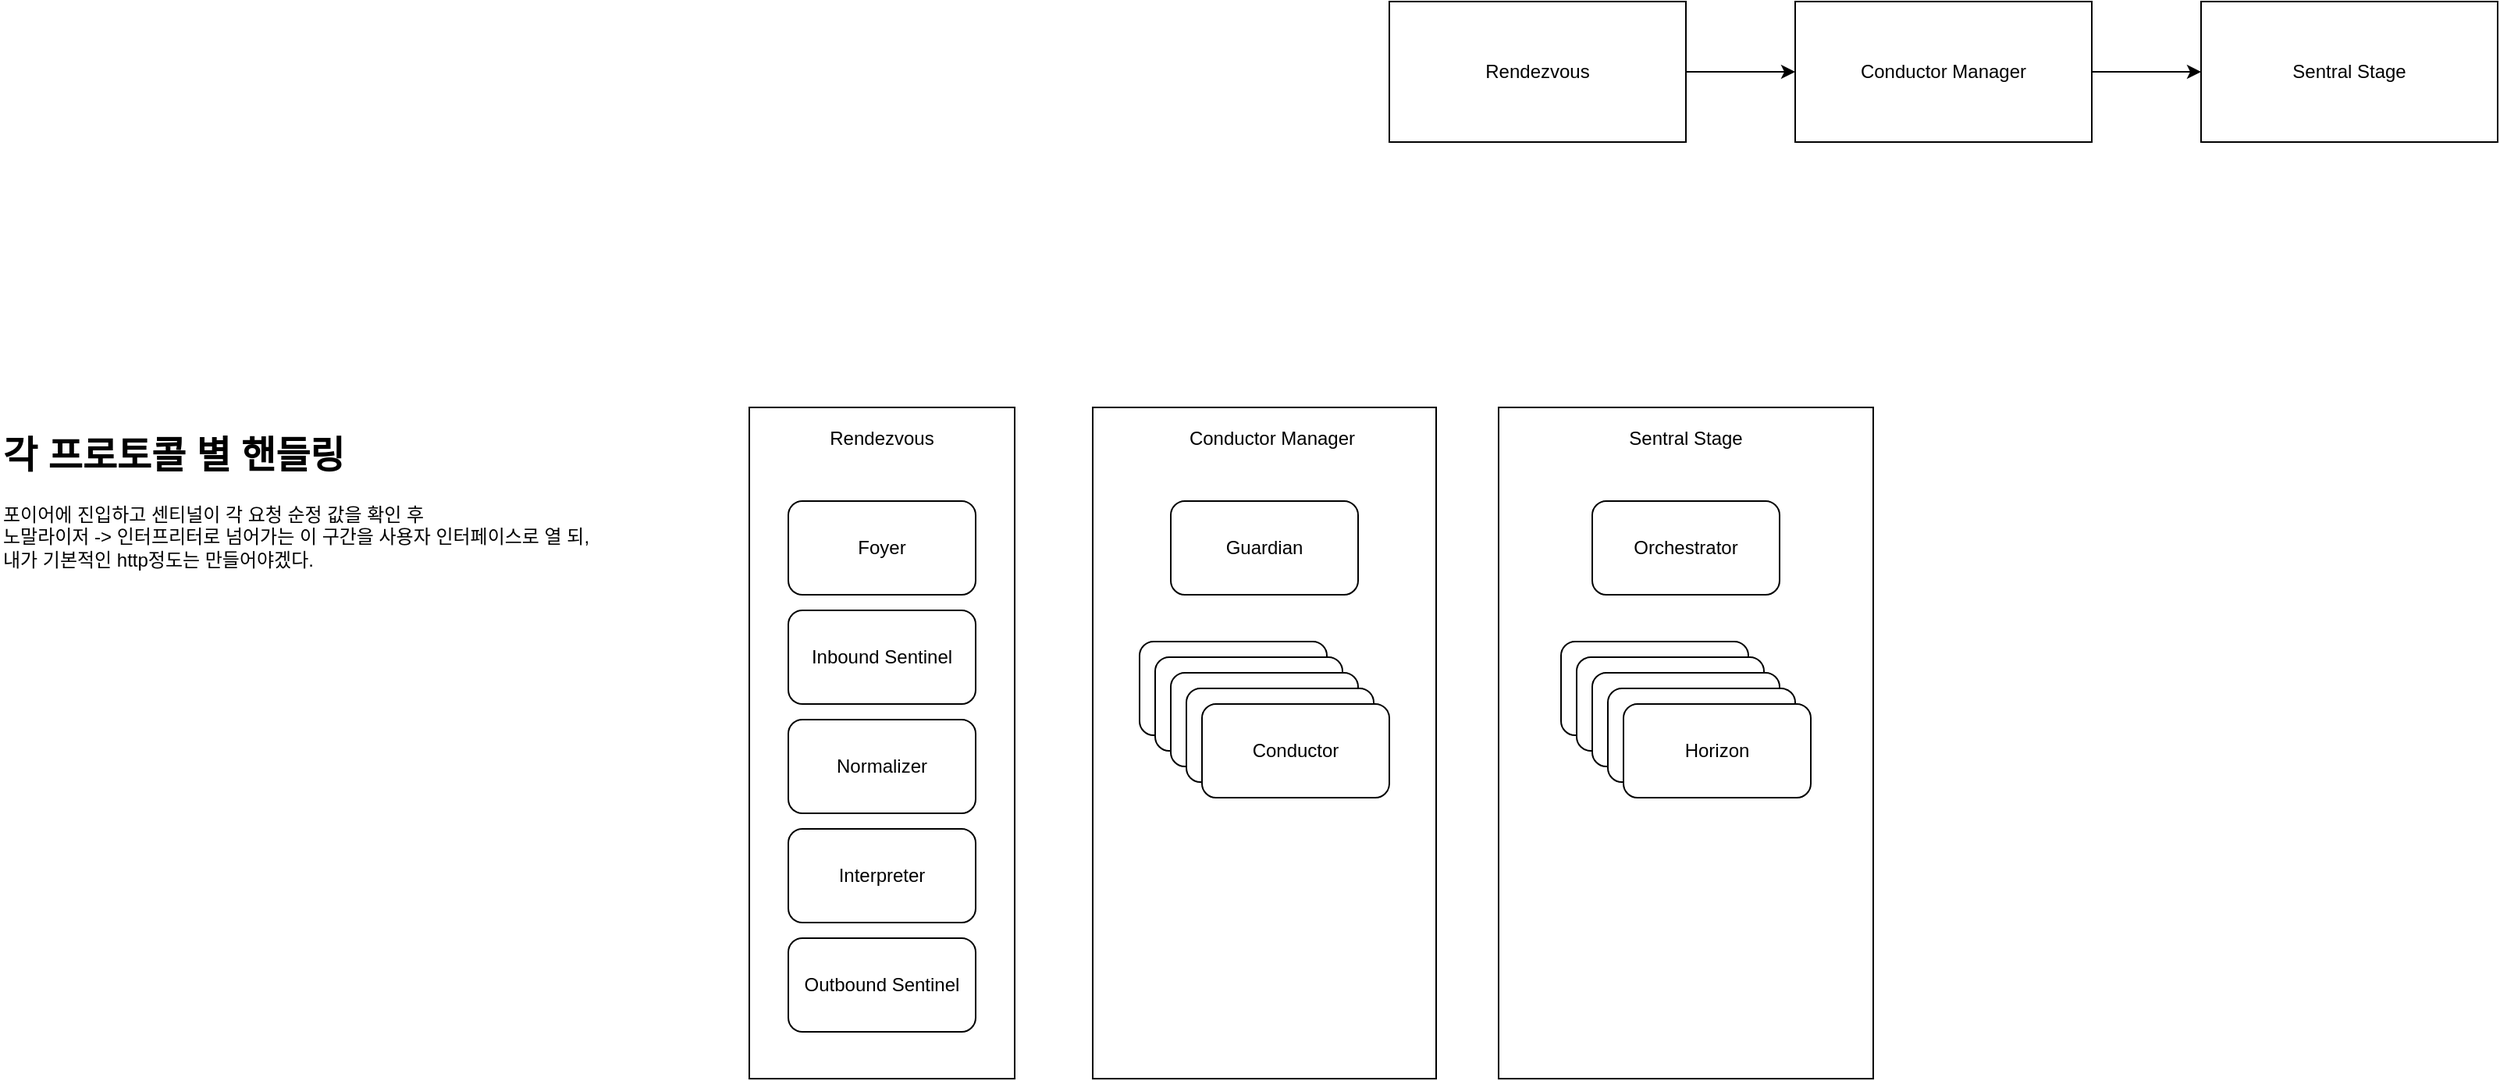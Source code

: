 <mxfile version="26.2.4">
  <diagram name="페이지-1" id="uuy63WmwbdW7DcjkDLRZ">
    <mxGraphModel dx="3822" dy="1206" grid="1" gridSize="10" guides="1" tooltips="1" connect="1" arrows="1" fold="1" page="1" pageScale="1" pageWidth="827" pageHeight="1169" math="0" shadow="0">
      <root>
        <mxCell id="0" />
        <mxCell id="1" parent="0" />
        <mxCell id="JxTuWyFHGjKXvP8H2Vxi-37" style="edgeStyle=orthogonalEdgeStyle;rounded=0;orthogonalLoop=1;jettySize=auto;html=1;" edge="1" parent="1" source="JxTuWyFHGjKXvP8H2Vxi-1" target="JxTuWyFHGjKXvP8H2Vxi-2">
          <mxGeometry relative="1" as="geometry" />
        </mxCell>
        <mxCell id="JxTuWyFHGjKXvP8H2Vxi-1" value="Rendezvous" style="rounded=0;whiteSpace=wrap;html=1;" vertex="1" parent="1">
          <mxGeometry x="-440" y="420" width="190" height="90" as="geometry" />
        </mxCell>
        <mxCell id="JxTuWyFHGjKXvP8H2Vxi-38" style="edgeStyle=orthogonalEdgeStyle;rounded=0;orthogonalLoop=1;jettySize=auto;html=1;" edge="1" parent="1" source="JxTuWyFHGjKXvP8H2Vxi-2" target="JxTuWyFHGjKXvP8H2Vxi-3">
          <mxGeometry relative="1" as="geometry" />
        </mxCell>
        <mxCell id="JxTuWyFHGjKXvP8H2Vxi-2" value="Conductor Manager" style="rounded=0;whiteSpace=wrap;html=1;" vertex="1" parent="1">
          <mxGeometry x="-180" y="420" width="190" height="90" as="geometry" />
        </mxCell>
        <mxCell id="JxTuWyFHGjKXvP8H2Vxi-3" value="Sentral Stage" style="rounded=0;whiteSpace=wrap;html=1;" vertex="1" parent="1">
          <mxGeometry x="80" y="420" width="190" height="90" as="geometry" />
        </mxCell>
        <mxCell id="JxTuWyFHGjKXvP8H2Vxi-4" value="" style="rounded=0;whiteSpace=wrap;html=1;" vertex="1" parent="1">
          <mxGeometry x="-850" y="680" width="170" height="430" as="geometry" />
        </mxCell>
        <mxCell id="JxTuWyFHGjKXvP8H2Vxi-5" value="Rendezvous" style="text;html=1;align=center;verticalAlign=middle;whiteSpace=wrap;rounded=0;" vertex="1" parent="1">
          <mxGeometry x="-820" y="680" width="110" height="40" as="geometry" />
        </mxCell>
        <mxCell id="JxTuWyFHGjKXvP8H2Vxi-7" value="Foyer" style="rounded=1;whiteSpace=wrap;html=1;" vertex="1" parent="1">
          <mxGeometry x="-825" y="740" width="120" height="60" as="geometry" />
        </mxCell>
        <mxCell id="JxTuWyFHGjKXvP8H2Vxi-8" value="Outbound Sentinel" style="rounded=1;whiteSpace=wrap;html=1;" vertex="1" parent="1">
          <mxGeometry x="-825" y="1020" width="120" height="60" as="geometry" />
        </mxCell>
        <mxCell id="JxTuWyFHGjKXvP8H2Vxi-9" value="Inbound Sentinel" style="rounded=1;whiteSpace=wrap;html=1;" vertex="1" parent="1">
          <mxGeometry x="-825" y="810" width="120" height="60" as="geometry" />
        </mxCell>
        <mxCell id="JxTuWyFHGjKXvP8H2Vxi-10" value="Normalizer" style="rounded=1;whiteSpace=wrap;html=1;" vertex="1" parent="1">
          <mxGeometry x="-825" y="880" width="120" height="60" as="geometry" />
        </mxCell>
        <mxCell id="JxTuWyFHGjKXvP8H2Vxi-11" value="Interpreter" style="rounded=1;whiteSpace=wrap;html=1;" vertex="1" parent="1">
          <mxGeometry x="-825" y="950" width="120" height="60" as="geometry" />
        </mxCell>
        <mxCell id="JxTuWyFHGjKXvP8H2Vxi-12" value="" style="rounded=0;whiteSpace=wrap;html=1;" vertex="1" parent="1">
          <mxGeometry x="-630" y="680" width="220" height="430" as="geometry" />
        </mxCell>
        <mxCell id="JxTuWyFHGjKXvP8H2Vxi-13" value="Conductor Manager" style="text;html=1;align=center;verticalAlign=middle;whiteSpace=wrap;rounded=0;" vertex="1" parent="1">
          <mxGeometry x="-570" y="680" width="110" height="40" as="geometry" />
        </mxCell>
        <mxCell id="JxTuWyFHGjKXvP8H2Vxi-19" value="Guardian" style="rounded=1;whiteSpace=wrap;html=1;" vertex="1" parent="1">
          <mxGeometry x="-580" y="740" width="120" height="60" as="geometry" />
        </mxCell>
        <mxCell id="JxTuWyFHGjKXvP8H2Vxi-20" value="Conductor" style="rounded=1;whiteSpace=wrap;html=1;" vertex="1" parent="1">
          <mxGeometry x="-600" y="830" width="120" height="60" as="geometry" />
        </mxCell>
        <mxCell id="JxTuWyFHGjKXvP8H2Vxi-21" value="Conductor" style="rounded=1;whiteSpace=wrap;html=1;" vertex="1" parent="1">
          <mxGeometry x="-590" y="840" width="120" height="60" as="geometry" />
        </mxCell>
        <mxCell id="JxTuWyFHGjKXvP8H2Vxi-22" value="Conductor" style="rounded=1;whiteSpace=wrap;html=1;" vertex="1" parent="1">
          <mxGeometry x="-580" y="850" width="120" height="60" as="geometry" />
        </mxCell>
        <mxCell id="JxTuWyFHGjKXvP8H2Vxi-23" value="Conductor" style="rounded=1;whiteSpace=wrap;html=1;" vertex="1" parent="1">
          <mxGeometry x="-570" y="860" width="120" height="60" as="geometry" />
        </mxCell>
        <mxCell id="JxTuWyFHGjKXvP8H2Vxi-24" value="Conductor" style="rounded=1;whiteSpace=wrap;html=1;" vertex="1" parent="1">
          <mxGeometry x="-560" y="870" width="120" height="60" as="geometry" />
        </mxCell>
        <mxCell id="JxTuWyFHGjKXvP8H2Vxi-26" value="" style="rounded=0;whiteSpace=wrap;html=1;" vertex="1" parent="1">
          <mxGeometry x="-370" y="680" width="240" height="430" as="geometry" />
        </mxCell>
        <mxCell id="JxTuWyFHGjKXvP8H2Vxi-27" value="Sentral Stage" style="text;html=1;align=center;verticalAlign=middle;whiteSpace=wrap;rounded=0;" vertex="1" parent="1">
          <mxGeometry x="-305" y="680" width="110" height="40" as="geometry" />
        </mxCell>
        <mxCell id="JxTuWyFHGjKXvP8H2Vxi-30" value="Horizon" style="rounded=1;whiteSpace=wrap;html=1;" vertex="1" parent="1">
          <mxGeometry x="-330" y="830" width="120" height="60" as="geometry" />
        </mxCell>
        <mxCell id="JxTuWyFHGjKXvP8H2Vxi-31" value="Horizon" style="rounded=1;whiteSpace=wrap;html=1;" vertex="1" parent="1">
          <mxGeometry x="-320" y="840" width="120" height="60" as="geometry" />
        </mxCell>
        <mxCell id="JxTuWyFHGjKXvP8H2Vxi-32" value="Horizon" style="rounded=1;whiteSpace=wrap;html=1;" vertex="1" parent="1">
          <mxGeometry x="-310" y="850" width="120" height="60" as="geometry" />
        </mxCell>
        <mxCell id="JxTuWyFHGjKXvP8H2Vxi-33" value="Horizon" style="rounded=1;whiteSpace=wrap;html=1;" vertex="1" parent="1">
          <mxGeometry x="-300" y="860" width="120" height="60" as="geometry" />
        </mxCell>
        <mxCell id="JxTuWyFHGjKXvP8H2Vxi-34" value="Horizon" style="rounded=1;whiteSpace=wrap;html=1;" vertex="1" parent="1">
          <mxGeometry x="-290" y="870" width="120" height="60" as="geometry" />
        </mxCell>
        <mxCell id="JxTuWyFHGjKXvP8H2Vxi-36" value="Orchestrator" style="rounded=1;whiteSpace=wrap;html=1;" vertex="1" parent="1">
          <mxGeometry x="-310" y="740" width="120" height="60" as="geometry" />
        </mxCell>
        <mxCell id="JxTuWyFHGjKXvP8H2Vxi-39" value="&lt;h1 style=&quot;margin-top: 0px;&quot;&gt;각 프로토콜 별 핸들링&lt;/h1&gt;&lt;div&gt;포이어에 진입하고 센티널이 각 요청 순정 값을 확인 후&amp;nbsp;&lt;br&gt;노말라이저 -&amp;gt; 인터프리터로 넘어가는 이 구간을 사용자 인터페이스로 열 되,&amp;nbsp;&lt;/div&gt;&lt;div&gt;내가 기본적인 http정도는 만들어야겠다.&lt;/div&gt;" style="text;html=1;whiteSpace=wrap;overflow=hidden;rounded=0;" vertex="1" parent="1">
          <mxGeometry x="-1330" y="690" width="470" height="190" as="geometry" />
        </mxCell>
      </root>
    </mxGraphModel>
  </diagram>
</mxfile>
